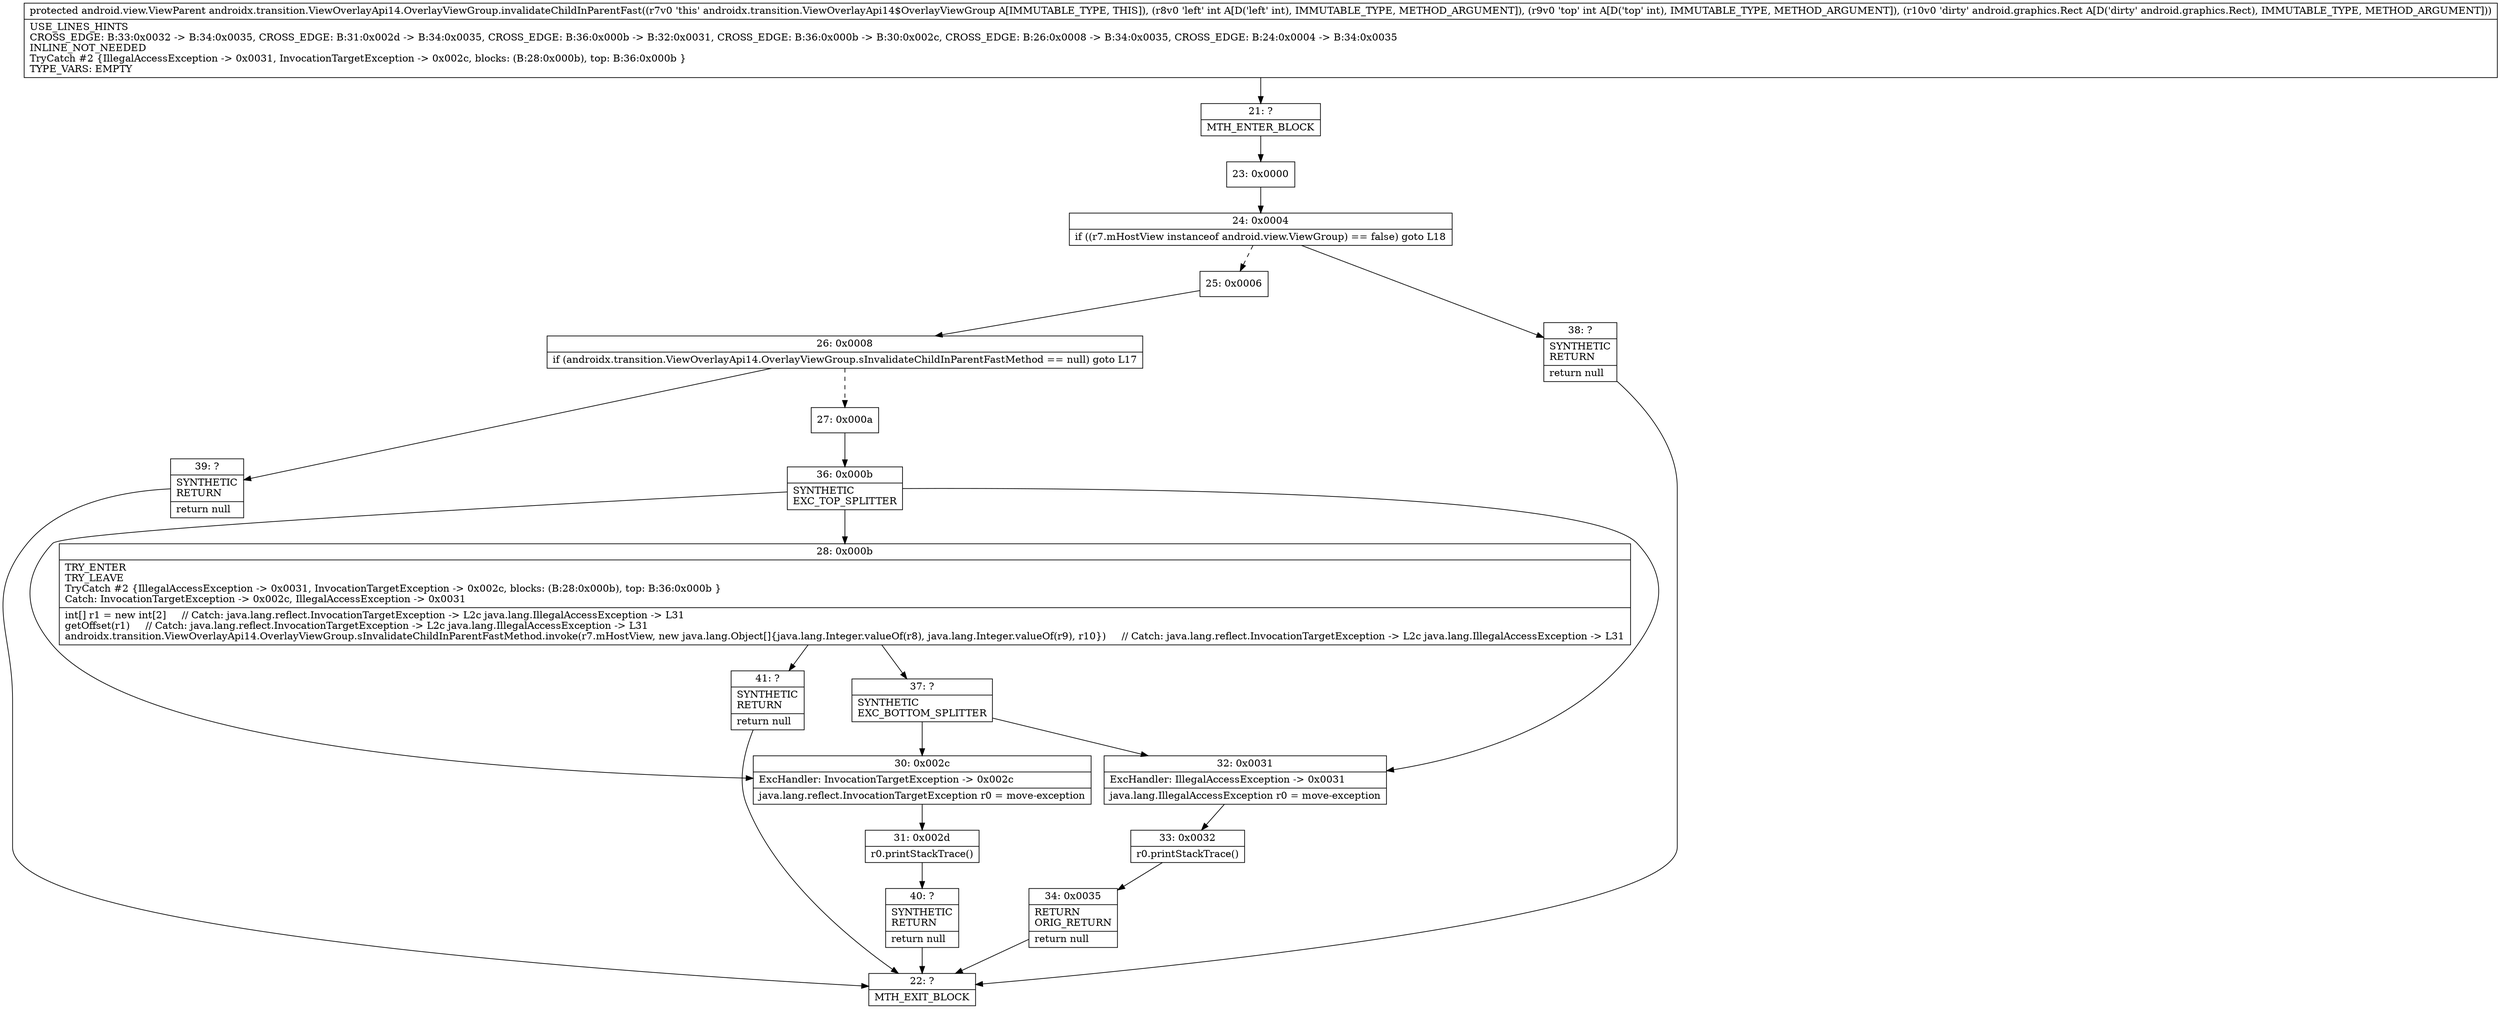 digraph "CFG forandroidx.transition.ViewOverlayApi14.OverlayViewGroup.invalidateChildInParentFast(IILandroid\/graphics\/Rect;)Landroid\/view\/ViewParent;" {
Node_21 [shape=record,label="{21\:\ ?|MTH_ENTER_BLOCK\l}"];
Node_23 [shape=record,label="{23\:\ 0x0000}"];
Node_24 [shape=record,label="{24\:\ 0x0004|if ((r7.mHostView instanceof android.view.ViewGroup) == false) goto L18\l}"];
Node_25 [shape=record,label="{25\:\ 0x0006}"];
Node_26 [shape=record,label="{26\:\ 0x0008|if (androidx.transition.ViewOverlayApi14.OverlayViewGroup.sInvalidateChildInParentFastMethod == null) goto L17\l}"];
Node_27 [shape=record,label="{27\:\ 0x000a}"];
Node_36 [shape=record,label="{36\:\ 0x000b|SYNTHETIC\lEXC_TOP_SPLITTER\l}"];
Node_28 [shape=record,label="{28\:\ 0x000b|TRY_ENTER\lTRY_LEAVE\lTryCatch #2 \{IllegalAccessException \-\> 0x0031, InvocationTargetException \-\> 0x002c, blocks: (B:28:0x000b), top: B:36:0x000b \}\lCatch: InvocationTargetException \-\> 0x002c, IllegalAccessException \-\> 0x0031\l|int[] r1 = new int[2]     \/\/ Catch: java.lang.reflect.InvocationTargetException \-\> L2c java.lang.IllegalAccessException \-\> L31\lgetOffset(r1)     \/\/ Catch: java.lang.reflect.InvocationTargetException \-\> L2c java.lang.IllegalAccessException \-\> L31\landroidx.transition.ViewOverlayApi14.OverlayViewGroup.sInvalidateChildInParentFastMethod.invoke(r7.mHostView, new java.lang.Object[]\{java.lang.Integer.valueOf(r8), java.lang.Integer.valueOf(r9), r10\})     \/\/ Catch: java.lang.reflect.InvocationTargetException \-\> L2c java.lang.IllegalAccessException \-\> L31\l}"];
Node_37 [shape=record,label="{37\:\ ?|SYNTHETIC\lEXC_BOTTOM_SPLITTER\l}"];
Node_41 [shape=record,label="{41\:\ ?|SYNTHETIC\lRETURN\l|return null\l}"];
Node_22 [shape=record,label="{22\:\ ?|MTH_EXIT_BLOCK\l}"];
Node_32 [shape=record,label="{32\:\ 0x0031|ExcHandler: IllegalAccessException \-\> 0x0031\l|java.lang.IllegalAccessException r0 = move\-exception\l}"];
Node_33 [shape=record,label="{33\:\ 0x0032|r0.printStackTrace()\l}"];
Node_34 [shape=record,label="{34\:\ 0x0035|RETURN\lORIG_RETURN\l|return null\l}"];
Node_30 [shape=record,label="{30\:\ 0x002c|ExcHandler: InvocationTargetException \-\> 0x002c\l|java.lang.reflect.InvocationTargetException r0 = move\-exception\l}"];
Node_31 [shape=record,label="{31\:\ 0x002d|r0.printStackTrace()\l}"];
Node_40 [shape=record,label="{40\:\ ?|SYNTHETIC\lRETURN\l|return null\l}"];
Node_39 [shape=record,label="{39\:\ ?|SYNTHETIC\lRETURN\l|return null\l}"];
Node_38 [shape=record,label="{38\:\ ?|SYNTHETIC\lRETURN\l|return null\l}"];
MethodNode[shape=record,label="{protected android.view.ViewParent androidx.transition.ViewOverlayApi14.OverlayViewGroup.invalidateChildInParentFast((r7v0 'this' androidx.transition.ViewOverlayApi14$OverlayViewGroup A[IMMUTABLE_TYPE, THIS]), (r8v0 'left' int A[D('left' int), IMMUTABLE_TYPE, METHOD_ARGUMENT]), (r9v0 'top' int A[D('top' int), IMMUTABLE_TYPE, METHOD_ARGUMENT]), (r10v0 'dirty' android.graphics.Rect A[D('dirty' android.graphics.Rect), IMMUTABLE_TYPE, METHOD_ARGUMENT]))  | USE_LINES_HINTS\lCROSS_EDGE: B:33:0x0032 \-\> B:34:0x0035, CROSS_EDGE: B:31:0x002d \-\> B:34:0x0035, CROSS_EDGE: B:36:0x000b \-\> B:32:0x0031, CROSS_EDGE: B:36:0x000b \-\> B:30:0x002c, CROSS_EDGE: B:26:0x0008 \-\> B:34:0x0035, CROSS_EDGE: B:24:0x0004 \-\> B:34:0x0035\lINLINE_NOT_NEEDED\lTryCatch #2 \{IllegalAccessException \-\> 0x0031, InvocationTargetException \-\> 0x002c, blocks: (B:28:0x000b), top: B:36:0x000b \}\lTYPE_VARS: EMPTY\l}"];
MethodNode -> Node_21;Node_21 -> Node_23;
Node_23 -> Node_24;
Node_24 -> Node_25[style=dashed];
Node_24 -> Node_38;
Node_25 -> Node_26;
Node_26 -> Node_27[style=dashed];
Node_26 -> Node_39;
Node_27 -> Node_36;
Node_36 -> Node_28;
Node_36 -> Node_32;
Node_36 -> Node_30;
Node_28 -> Node_37;
Node_28 -> Node_41;
Node_37 -> Node_32;
Node_37 -> Node_30;
Node_41 -> Node_22;
Node_32 -> Node_33;
Node_33 -> Node_34;
Node_34 -> Node_22;
Node_30 -> Node_31;
Node_31 -> Node_40;
Node_40 -> Node_22;
Node_39 -> Node_22;
Node_38 -> Node_22;
}


